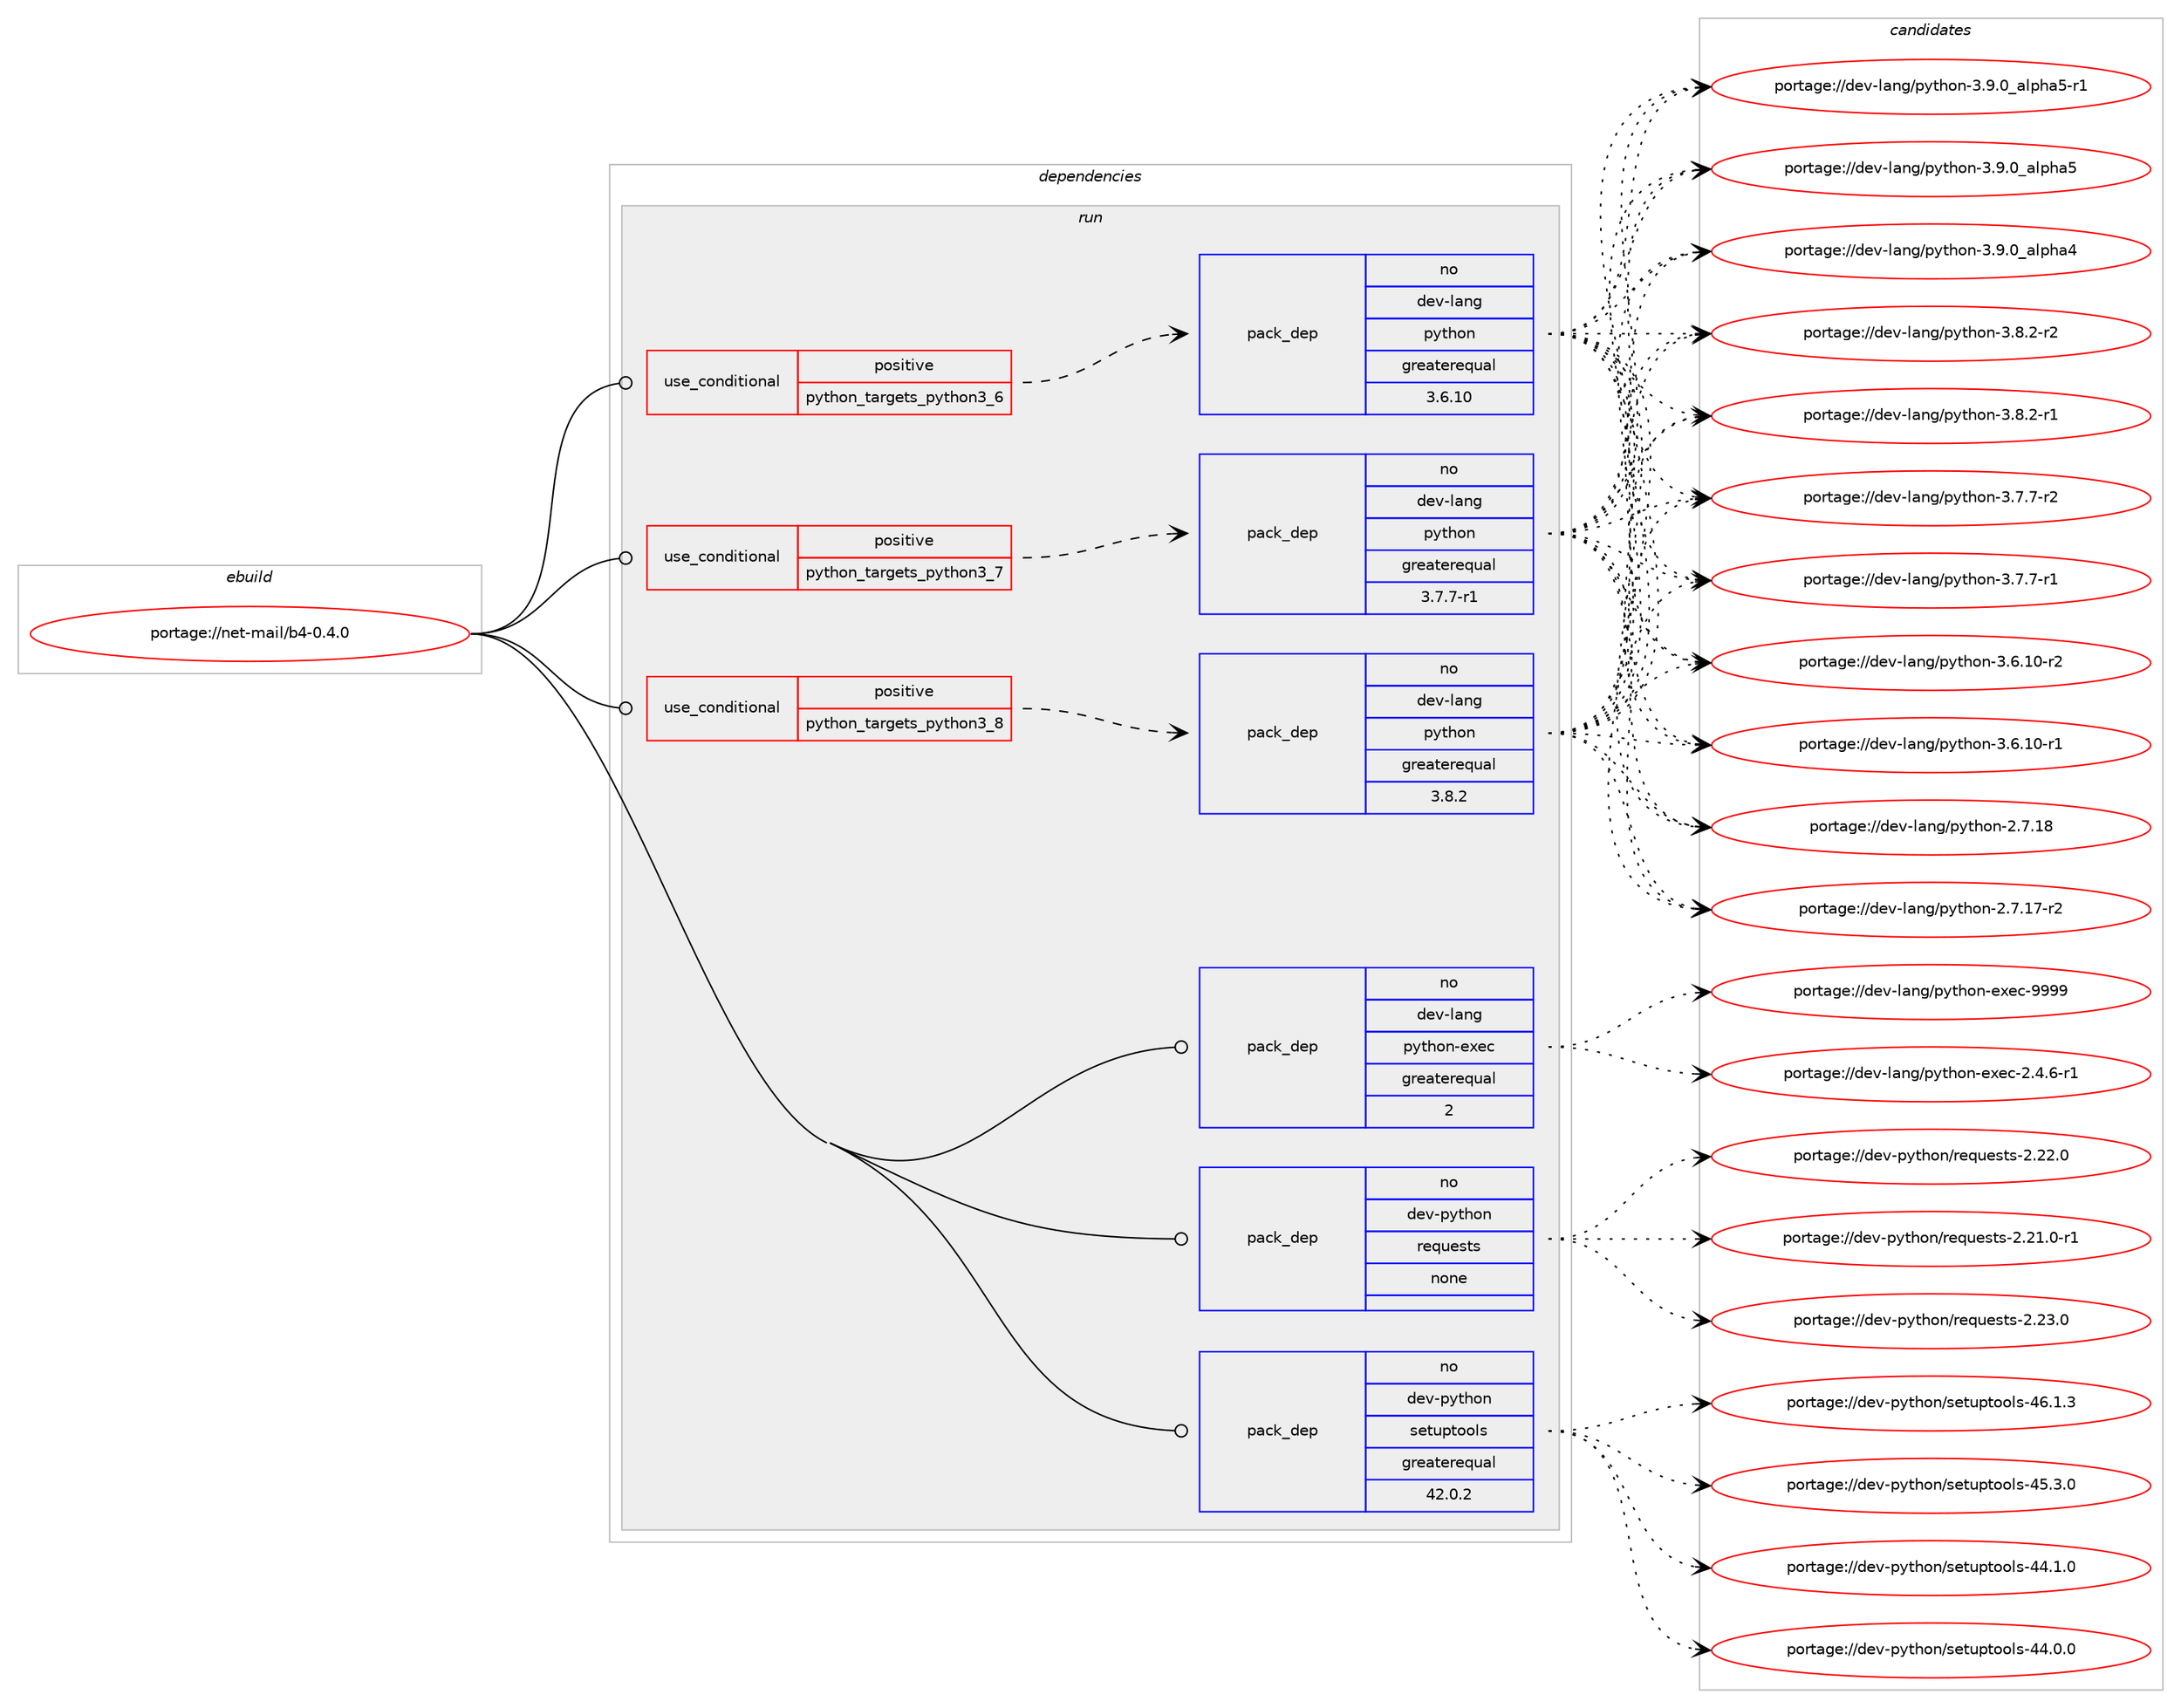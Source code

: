 digraph prolog {

# *************
# Graph options
# *************

newrank=true;
concentrate=true;
compound=true;
graph [rankdir=LR,fontname=Helvetica,fontsize=10,ranksep=1.5];#, ranksep=2.5, nodesep=0.2];
edge  [arrowhead=vee];
node  [fontname=Helvetica,fontsize=10];

# **********
# The ebuild
# **********

subgraph cluster_leftcol {
color=gray;
rank=same;
label=<<i>ebuild</i>>;
id [label="portage://net-mail/b4-0.4.0", color=red, width=4, href="../net-mail/b4-0.4.0.svg"];
}

# ****************
# The dependencies
# ****************

subgraph cluster_midcol {
color=gray;
label=<<i>dependencies</i>>;
subgraph cluster_compile {
fillcolor="#eeeeee";
style=filled;
label=<<i>compile</i>>;
}
subgraph cluster_compileandrun {
fillcolor="#eeeeee";
style=filled;
label=<<i>compile and run</i>>;
}
subgraph cluster_run {
fillcolor="#eeeeee";
style=filled;
label=<<i>run</i>>;
subgraph cond1169 {
dependency8172 [label=<<TABLE BORDER="0" CELLBORDER="1" CELLSPACING="0" CELLPADDING="4"><TR><TD ROWSPAN="3" CELLPADDING="10">use_conditional</TD></TR><TR><TD>positive</TD></TR><TR><TD>python_targets_python3_6</TD></TR></TABLE>>, shape=none, color=red];
subgraph pack6912 {
dependency8173 [label=<<TABLE BORDER="0" CELLBORDER="1" CELLSPACING="0" CELLPADDING="4" WIDTH="220"><TR><TD ROWSPAN="6" CELLPADDING="30">pack_dep</TD></TR><TR><TD WIDTH="110">no</TD></TR><TR><TD>dev-lang</TD></TR><TR><TD>python</TD></TR><TR><TD>greaterequal</TD></TR><TR><TD>3.6.10</TD></TR></TABLE>>, shape=none, color=blue];
}
dependency8172:e -> dependency8173:w [weight=20,style="dashed",arrowhead="vee"];
}
id:e -> dependency8172:w [weight=20,style="solid",arrowhead="odot"];
subgraph cond1170 {
dependency8174 [label=<<TABLE BORDER="0" CELLBORDER="1" CELLSPACING="0" CELLPADDING="4"><TR><TD ROWSPAN="3" CELLPADDING="10">use_conditional</TD></TR><TR><TD>positive</TD></TR><TR><TD>python_targets_python3_7</TD></TR></TABLE>>, shape=none, color=red];
subgraph pack6913 {
dependency8175 [label=<<TABLE BORDER="0" CELLBORDER="1" CELLSPACING="0" CELLPADDING="4" WIDTH="220"><TR><TD ROWSPAN="6" CELLPADDING="30">pack_dep</TD></TR><TR><TD WIDTH="110">no</TD></TR><TR><TD>dev-lang</TD></TR><TR><TD>python</TD></TR><TR><TD>greaterequal</TD></TR><TR><TD>3.7.7-r1</TD></TR></TABLE>>, shape=none, color=blue];
}
dependency8174:e -> dependency8175:w [weight=20,style="dashed",arrowhead="vee"];
}
id:e -> dependency8174:w [weight=20,style="solid",arrowhead="odot"];
subgraph cond1171 {
dependency8176 [label=<<TABLE BORDER="0" CELLBORDER="1" CELLSPACING="0" CELLPADDING="4"><TR><TD ROWSPAN="3" CELLPADDING="10">use_conditional</TD></TR><TR><TD>positive</TD></TR><TR><TD>python_targets_python3_8</TD></TR></TABLE>>, shape=none, color=red];
subgraph pack6914 {
dependency8177 [label=<<TABLE BORDER="0" CELLBORDER="1" CELLSPACING="0" CELLPADDING="4" WIDTH="220"><TR><TD ROWSPAN="6" CELLPADDING="30">pack_dep</TD></TR><TR><TD WIDTH="110">no</TD></TR><TR><TD>dev-lang</TD></TR><TR><TD>python</TD></TR><TR><TD>greaterequal</TD></TR><TR><TD>3.8.2</TD></TR></TABLE>>, shape=none, color=blue];
}
dependency8176:e -> dependency8177:w [weight=20,style="dashed",arrowhead="vee"];
}
id:e -> dependency8176:w [weight=20,style="solid",arrowhead="odot"];
subgraph pack6915 {
dependency8178 [label=<<TABLE BORDER="0" CELLBORDER="1" CELLSPACING="0" CELLPADDING="4" WIDTH="220"><TR><TD ROWSPAN="6" CELLPADDING="30">pack_dep</TD></TR><TR><TD WIDTH="110">no</TD></TR><TR><TD>dev-lang</TD></TR><TR><TD>python-exec</TD></TR><TR><TD>greaterequal</TD></TR><TR><TD>2</TD></TR></TABLE>>, shape=none, color=blue];
}
id:e -> dependency8178:w [weight=20,style="solid",arrowhead="odot"];
subgraph pack6916 {
dependency8179 [label=<<TABLE BORDER="0" CELLBORDER="1" CELLSPACING="0" CELLPADDING="4" WIDTH="220"><TR><TD ROWSPAN="6" CELLPADDING="30">pack_dep</TD></TR><TR><TD WIDTH="110">no</TD></TR><TR><TD>dev-python</TD></TR><TR><TD>requests</TD></TR><TR><TD>none</TD></TR><TR><TD></TD></TR></TABLE>>, shape=none, color=blue];
}
id:e -> dependency8179:w [weight=20,style="solid",arrowhead="odot"];
subgraph pack6917 {
dependency8180 [label=<<TABLE BORDER="0" CELLBORDER="1" CELLSPACING="0" CELLPADDING="4" WIDTH="220"><TR><TD ROWSPAN="6" CELLPADDING="30">pack_dep</TD></TR><TR><TD WIDTH="110">no</TD></TR><TR><TD>dev-python</TD></TR><TR><TD>setuptools</TD></TR><TR><TD>greaterequal</TD></TR><TR><TD>42.0.2</TD></TR></TABLE>>, shape=none, color=blue];
}
id:e -> dependency8180:w [weight=20,style="solid",arrowhead="odot"];
}
}

# **************
# The candidates
# **************

subgraph cluster_choices {
rank=same;
color=gray;
label=<<i>candidates</i>>;

subgraph choice6912 {
color=black;
nodesep=1;
choice100101118451089711010347112121116104111110455146574648959710811210497534511449 [label="portage://dev-lang/python-3.9.0_alpha5-r1", color=red, width=4,href="../dev-lang/python-3.9.0_alpha5-r1.svg"];
choice10010111845108971101034711212111610411111045514657464895971081121049753 [label="portage://dev-lang/python-3.9.0_alpha5", color=red, width=4,href="../dev-lang/python-3.9.0_alpha5.svg"];
choice10010111845108971101034711212111610411111045514657464895971081121049752 [label="portage://dev-lang/python-3.9.0_alpha4", color=red, width=4,href="../dev-lang/python-3.9.0_alpha4.svg"];
choice1001011184510897110103471121211161041111104551465646504511450 [label="portage://dev-lang/python-3.8.2-r2", color=red, width=4,href="../dev-lang/python-3.8.2-r2.svg"];
choice1001011184510897110103471121211161041111104551465646504511449 [label="portage://dev-lang/python-3.8.2-r1", color=red, width=4,href="../dev-lang/python-3.8.2-r1.svg"];
choice1001011184510897110103471121211161041111104551465546554511450 [label="portage://dev-lang/python-3.7.7-r2", color=red, width=4,href="../dev-lang/python-3.7.7-r2.svg"];
choice1001011184510897110103471121211161041111104551465546554511449 [label="portage://dev-lang/python-3.7.7-r1", color=red, width=4,href="../dev-lang/python-3.7.7-r1.svg"];
choice100101118451089711010347112121116104111110455146544649484511450 [label="portage://dev-lang/python-3.6.10-r2", color=red, width=4,href="../dev-lang/python-3.6.10-r2.svg"];
choice100101118451089711010347112121116104111110455146544649484511449 [label="portage://dev-lang/python-3.6.10-r1", color=red, width=4,href="../dev-lang/python-3.6.10-r1.svg"];
choice10010111845108971101034711212111610411111045504655464956 [label="portage://dev-lang/python-2.7.18", color=red, width=4,href="../dev-lang/python-2.7.18.svg"];
choice100101118451089711010347112121116104111110455046554649554511450 [label="portage://dev-lang/python-2.7.17-r2", color=red, width=4,href="../dev-lang/python-2.7.17-r2.svg"];
dependency8173:e -> choice100101118451089711010347112121116104111110455146574648959710811210497534511449:w [style=dotted,weight="100"];
dependency8173:e -> choice10010111845108971101034711212111610411111045514657464895971081121049753:w [style=dotted,weight="100"];
dependency8173:e -> choice10010111845108971101034711212111610411111045514657464895971081121049752:w [style=dotted,weight="100"];
dependency8173:e -> choice1001011184510897110103471121211161041111104551465646504511450:w [style=dotted,weight="100"];
dependency8173:e -> choice1001011184510897110103471121211161041111104551465646504511449:w [style=dotted,weight="100"];
dependency8173:e -> choice1001011184510897110103471121211161041111104551465546554511450:w [style=dotted,weight="100"];
dependency8173:e -> choice1001011184510897110103471121211161041111104551465546554511449:w [style=dotted,weight="100"];
dependency8173:e -> choice100101118451089711010347112121116104111110455146544649484511450:w [style=dotted,weight="100"];
dependency8173:e -> choice100101118451089711010347112121116104111110455146544649484511449:w [style=dotted,weight="100"];
dependency8173:e -> choice10010111845108971101034711212111610411111045504655464956:w [style=dotted,weight="100"];
dependency8173:e -> choice100101118451089711010347112121116104111110455046554649554511450:w [style=dotted,weight="100"];
}
subgraph choice6913 {
color=black;
nodesep=1;
choice100101118451089711010347112121116104111110455146574648959710811210497534511449 [label="portage://dev-lang/python-3.9.0_alpha5-r1", color=red, width=4,href="../dev-lang/python-3.9.0_alpha5-r1.svg"];
choice10010111845108971101034711212111610411111045514657464895971081121049753 [label="portage://dev-lang/python-3.9.0_alpha5", color=red, width=4,href="../dev-lang/python-3.9.0_alpha5.svg"];
choice10010111845108971101034711212111610411111045514657464895971081121049752 [label="portage://dev-lang/python-3.9.0_alpha4", color=red, width=4,href="../dev-lang/python-3.9.0_alpha4.svg"];
choice1001011184510897110103471121211161041111104551465646504511450 [label="portage://dev-lang/python-3.8.2-r2", color=red, width=4,href="../dev-lang/python-3.8.2-r2.svg"];
choice1001011184510897110103471121211161041111104551465646504511449 [label="portage://dev-lang/python-3.8.2-r1", color=red, width=4,href="../dev-lang/python-3.8.2-r1.svg"];
choice1001011184510897110103471121211161041111104551465546554511450 [label="portage://dev-lang/python-3.7.7-r2", color=red, width=4,href="../dev-lang/python-3.7.7-r2.svg"];
choice1001011184510897110103471121211161041111104551465546554511449 [label="portage://dev-lang/python-3.7.7-r1", color=red, width=4,href="../dev-lang/python-3.7.7-r1.svg"];
choice100101118451089711010347112121116104111110455146544649484511450 [label="portage://dev-lang/python-3.6.10-r2", color=red, width=4,href="../dev-lang/python-3.6.10-r2.svg"];
choice100101118451089711010347112121116104111110455146544649484511449 [label="portage://dev-lang/python-3.6.10-r1", color=red, width=4,href="../dev-lang/python-3.6.10-r1.svg"];
choice10010111845108971101034711212111610411111045504655464956 [label="portage://dev-lang/python-2.7.18", color=red, width=4,href="../dev-lang/python-2.7.18.svg"];
choice100101118451089711010347112121116104111110455046554649554511450 [label="portage://dev-lang/python-2.7.17-r2", color=red, width=4,href="../dev-lang/python-2.7.17-r2.svg"];
dependency8175:e -> choice100101118451089711010347112121116104111110455146574648959710811210497534511449:w [style=dotted,weight="100"];
dependency8175:e -> choice10010111845108971101034711212111610411111045514657464895971081121049753:w [style=dotted,weight="100"];
dependency8175:e -> choice10010111845108971101034711212111610411111045514657464895971081121049752:w [style=dotted,weight="100"];
dependency8175:e -> choice1001011184510897110103471121211161041111104551465646504511450:w [style=dotted,weight="100"];
dependency8175:e -> choice1001011184510897110103471121211161041111104551465646504511449:w [style=dotted,weight="100"];
dependency8175:e -> choice1001011184510897110103471121211161041111104551465546554511450:w [style=dotted,weight="100"];
dependency8175:e -> choice1001011184510897110103471121211161041111104551465546554511449:w [style=dotted,weight="100"];
dependency8175:e -> choice100101118451089711010347112121116104111110455146544649484511450:w [style=dotted,weight="100"];
dependency8175:e -> choice100101118451089711010347112121116104111110455146544649484511449:w [style=dotted,weight="100"];
dependency8175:e -> choice10010111845108971101034711212111610411111045504655464956:w [style=dotted,weight="100"];
dependency8175:e -> choice100101118451089711010347112121116104111110455046554649554511450:w [style=dotted,weight="100"];
}
subgraph choice6914 {
color=black;
nodesep=1;
choice100101118451089711010347112121116104111110455146574648959710811210497534511449 [label="portage://dev-lang/python-3.9.0_alpha5-r1", color=red, width=4,href="../dev-lang/python-3.9.0_alpha5-r1.svg"];
choice10010111845108971101034711212111610411111045514657464895971081121049753 [label="portage://dev-lang/python-3.9.0_alpha5", color=red, width=4,href="../dev-lang/python-3.9.0_alpha5.svg"];
choice10010111845108971101034711212111610411111045514657464895971081121049752 [label="portage://dev-lang/python-3.9.0_alpha4", color=red, width=4,href="../dev-lang/python-3.9.0_alpha4.svg"];
choice1001011184510897110103471121211161041111104551465646504511450 [label="portage://dev-lang/python-3.8.2-r2", color=red, width=4,href="../dev-lang/python-3.8.2-r2.svg"];
choice1001011184510897110103471121211161041111104551465646504511449 [label="portage://dev-lang/python-3.8.2-r1", color=red, width=4,href="../dev-lang/python-3.8.2-r1.svg"];
choice1001011184510897110103471121211161041111104551465546554511450 [label="portage://dev-lang/python-3.7.7-r2", color=red, width=4,href="../dev-lang/python-3.7.7-r2.svg"];
choice1001011184510897110103471121211161041111104551465546554511449 [label="portage://dev-lang/python-3.7.7-r1", color=red, width=4,href="../dev-lang/python-3.7.7-r1.svg"];
choice100101118451089711010347112121116104111110455146544649484511450 [label="portage://dev-lang/python-3.6.10-r2", color=red, width=4,href="../dev-lang/python-3.6.10-r2.svg"];
choice100101118451089711010347112121116104111110455146544649484511449 [label="portage://dev-lang/python-3.6.10-r1", color=red, width=4,href="../dev-lang/python-3.6.10-r1.svg"];
choice10010111845108971101034711212111610411111045504655464956 [label="portage://dev-lang/python-2.7.18", color=red, width=4,href="../dev-lang/python-2.7.18.svg"];
choice100101118451089711010347112121116104111110455046554649554511450 [label="portage://dev-lang/python-2.7.17-r2", color=red, width=4,href="../dev-lang/python-2.7.17-r2.svg"];
dependency8177:e -> choice100101118451089711010347112121116104111110455146574648959710811210497534511449:w [style=dotted,weight="100"];
dependency8177:e -> choice10010111845108971101034711212111610411111045514657464895971081121049753:w [style=dotted,weight="100"];
dependency8177:e -> choice10010111845108971101034711212111610411111045514657464895971081121049752:w [style=dotted,weight="100"];
dependency8177:e -> choice1001011184510897110103471121211161041111104551465646504511450:w [style=dotted,weight="100"];
dependency8177:e -> choice1001011184510897110103471121211161041111104551465646504511449:w [style=dotted,weight="100"];
dependency8177:e -> choice1001011184510897110103471121211161041111104551465546554511450:w [style=dotted,weight="100"];
dependency8177:e -> choice1001011184510897110103471121211161041111104551465546554511449:w [style=dotted,weight="100"];
dependency8177:e -> choice100101118451089711010347112121116104111110455146544649484511450:w [style=dotted,weight="100"];
dependency8177:e -> choice100101118451089711010347112121116104111110455146544649484511449:w [style=dotted,weight="100"];
dependency8177:e -> choice10010111845108971101034711212111610411111045504655464956:w [style=dotted,weight="100"];
dependency8177:e -> choice100101118451089711010347112121116104111110455046554649554511450:w [style=dotted,weight="100"];
}
subgraph choice6915 {
color=black;
nodesep=1;
choice10010111845108971101034711212111610411111045101120101994557575757 [label="portage://dev-lang/python-exec-9999", color=red, width=4,href="../dev-lang/python-exec-9999.svg"];
choice10010111845108971101034711212111610411111045101120101994550465246544511449 [label="portage://dev-lang/python-exec-2.4.6-r1", color=red, width=4,href="../dev-lang/python-exec-2.4.6-r1.svg"];
dependency8178:e -> choice10010111845108971101034711212111610411111045101120101994557575757:w [style=dotted,weight="100"];
dependency8178:e -> choice10010111845108971101034711212111610411111045101120101994550465246544511449:w [style=dotted,weight="100"];
}
subgraph choice6916 {
color=black;
nodesep=1;
choice100101118451121211161041111104711410111311710111511611545504650514648 [label="portage://dev-python/requests-2.23.0", color=red, width=4,href="../dev-python/requests-2.23.0.svg"];
choice100101118451121211161041111104711410111311710111511611545504650504648 [label="portage://dev-python/requests-2.22.0", color=red, width=4,href="../dev-python/requests-2.22.0.svg"];
choice1001011184511212111610411111047114101113117101115116115455046504946484511449 [label="portage://dev-python/requests-2.21.0-r1", color=red, width=4,href="../dev-python/requests-2.21.0-r1.svg"];
dependency8179:e -> choice100101118451121211161041111104711410111311710111511611545504650514648:w [style=dotted,weight="100"];
dependency8179:e -> choice100101118451121211161041111104711410111311710111511611545504650504648:w [style=dotted,weight="100"];
dependency8179:e -> choice1001011184511212111610411111047114101113117101115116115455046504946484511449:w [style=dotted,weight="100"];
}
subgraph choice6917 {
color=black;
nodesep=1;
choice100101118451121211161041111104711510111611711211611111110811545525446494651 [label="portage://dev-python/setuptools-46.1.3", color=red, width=4,href="../dev-python/setuptools-46.1.3.svg"];
choice100101118451121211161041111104711510111611711211611111110811545525346514648 [label="portage://dev-python/setuptools-45.3.0", color=red, width=4,href="../dev-python/setuptools-45.3.0.svg"];
choice100101118451121211161041111104711510111611711211611111110811545525246494648 [label="portage://dev-python/setuptools-44.1.0", color=red, width=4,href="../dev-python/setuptools-44.1.0.svg"];
choice100101118451121211161041111104711510111611711211611111110811545525246484648 [label="portage://dev-python/setuptools-44.0.0", color=red, width=4,href="../dev-python/setuptools-44.0.0.svg"];
dependency8180:e -> choice100101118451121211161041111104711510111611711211611111110811545525446494651:w [style=dotted,weight="100"];
dependency8180:e -> choice100101118451121211161041111104711510111611711211611111110811545525346514648:w [style=dotted,weight="100"];
dependency8180:e -> choice100101118451121211161041111104711510111611711211611111110811545525246494648:w [style=dotted,weight="100"];
dependency8180:e -> choice100101118451121211161041111104711510111611711211611111110811545525246484648:w [style=dotted,weight="100"];
}
}

}
